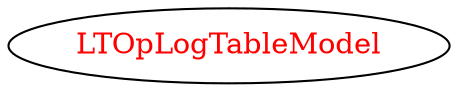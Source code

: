 digraph dependencyGraph {
 concentrate=true;
 ranksep="2.0";
 rankdir="LR"; 
 splines="ortho";
"LTOpLogTableModel" [fontcolor="red"];
}